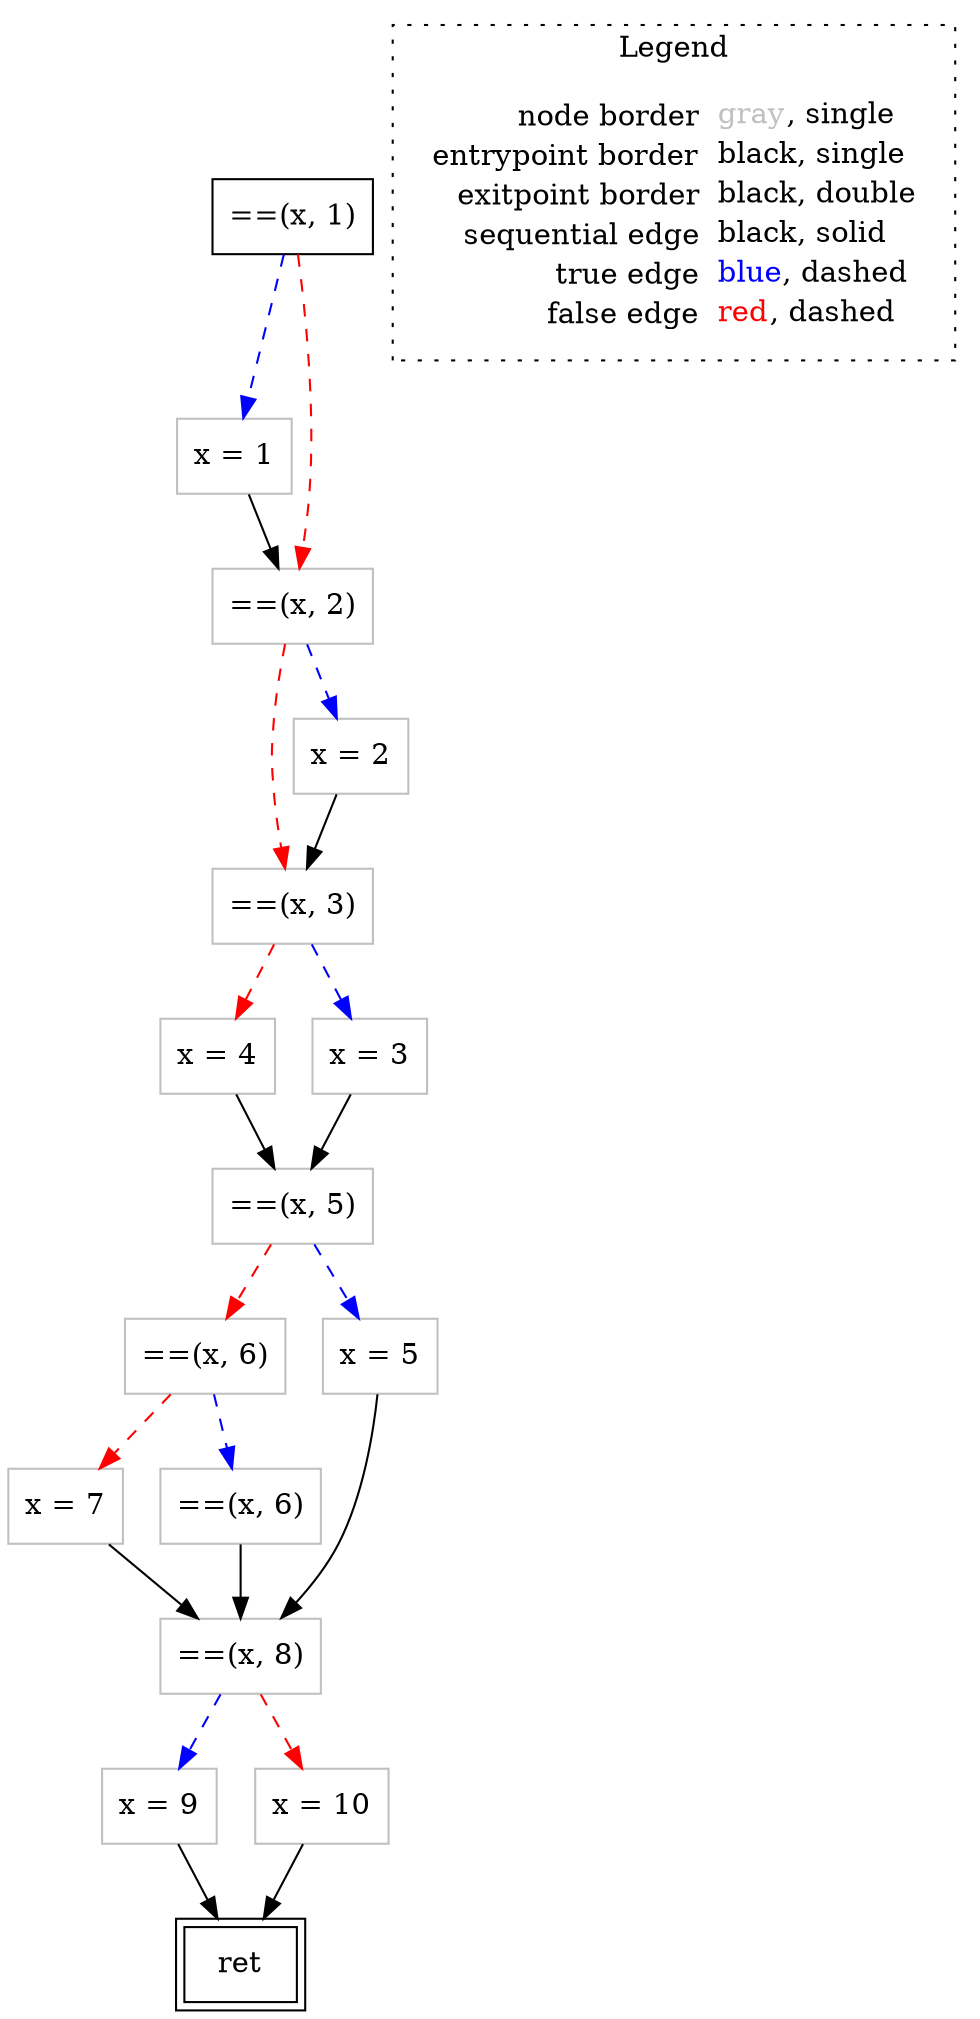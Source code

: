 digraph {
	"node0" [shape="rect",color="black",label=<==(x, 1)>];
	"node1" [shape="rect",color="gray",label=<==(x, 3)>];
	"node2" [shape="rect",color="gray",label=<x = 4>];
	"node3" [shape="rect",color="gray",label=<==(x, 6)>];
	"node4" [shape="rect",color="black",peripheries="2",label=<ret>];
	"node5" [shape="rect",color="gray",label=<x = 2>];
	"node6" [shape="rect",color="gray",label=<x = 7>];
	"node7" [shape="rect",color="gray",label=<x = 1>];
	"node8" [shape="rect",color="gray",label=<==(x, 6)>];
	"node9" [shape="rect",color="gray",label=<==(x, 8)>];
	"node10" [shape="rect",color="gray",label=<x = 5>];
	"node11" [shape="rect",color="gray",label=<==(x, 2)>];
	"node12" [shape="rect",color="gray",label=<x = 9>];
	"node13" [shape="rect",color="gray",label=<x = 3>];
	"node14" [shape="rect",color="gray",label=<x = 10>];
	"node15" [shape="rect",color="gray",label=<==(x, 5)>];
	"node0" -> "node11" [color="red",style="dashed"];
	"node0" -> "node7" [color="blue",style="dashed"];
	"node1" -> "node2" [color="red",style="dashed"];
	"node1" -> "node13" [color="blue",style="dashed"];
	"node2" -> "node15" [color="black"];
	"node3" -> "node6" [color="red",style="dashed"];
	"node3" -> "node8" [color="blue",style="dashed"];
	"node5" -> "node1" [color="black"];
	"node6" -> "node9" [color="black"];
	"node7" -> "node11" [color="black"];
	"node8" -> "node9" [color="black"];
	"node9" -> "node12" [color="blue",style="dashed"];
	"node9" -> "node14" [color="red",style="dashed"];
	"node10" -> "node9" [color="black"];
	"node11" -> "node1" [color="red",style="dashed"];
	"node11" -> "node5" [color="blue",style="dashed"];
	"node12" -> "node4" [color="black"];
	"node13" -> "node15" [color="black"];
	"node14" -> "node4" [color="black"];
	"node15" -> "node10" [color="blue",style="dashed"];
	"node15" -> "node3" [color="red",style="dashed"];
subgraph cluster_legend {
	label="Legend";
	style=dotted;
	node [shape=plaintext];
	"legend" [label=<<table border="0" cellpadding="2" cellspacing="0" cellborder="0"><tr><td align="right">node border&nbsp;</td><td align="left"><font color="gray">gray</font>, single</td></tr><tr><td align="right">entrypoint border&nbsp;</td><td align="left"><font color="black">black</font>, single</td></tr><tr><td align="right">exitpoint border&nbsp;</td><td align="left"><font color="black">black</font>, double</td></tr><tr><td align="right">sequential edge&nbsp;</td><td align="left"><font color="black">black</font>, solid</td></tr><tr><td align="right">true edge&nbsp;</td><td align="left"><font color="blue">blue</font>, dashed</td></tr><tr><td align="right">false edge&nbsp;</td><td align="left"><font color="red">red</font>, dashed</td></tr></table>>];
}

}
